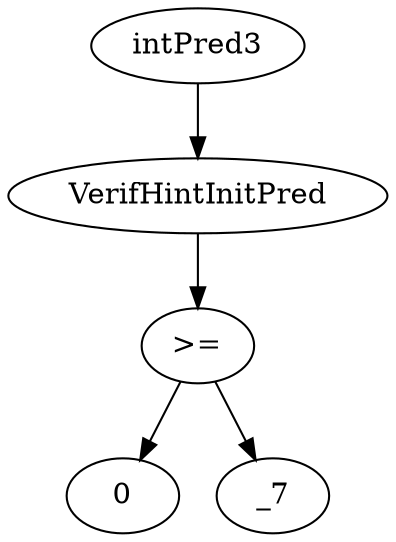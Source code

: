 digraph dag {
0 [label="intPred3"];
1 [label="VerifHintInitPred"];
2 [label=">="];
3 [label="0"];
4 [label="_7"];
"0" -> "1"[label=""]
"1" -> "2"[label=""]
"2" -> "4"[label=""]
"2" -> "3"[label=""]
}
